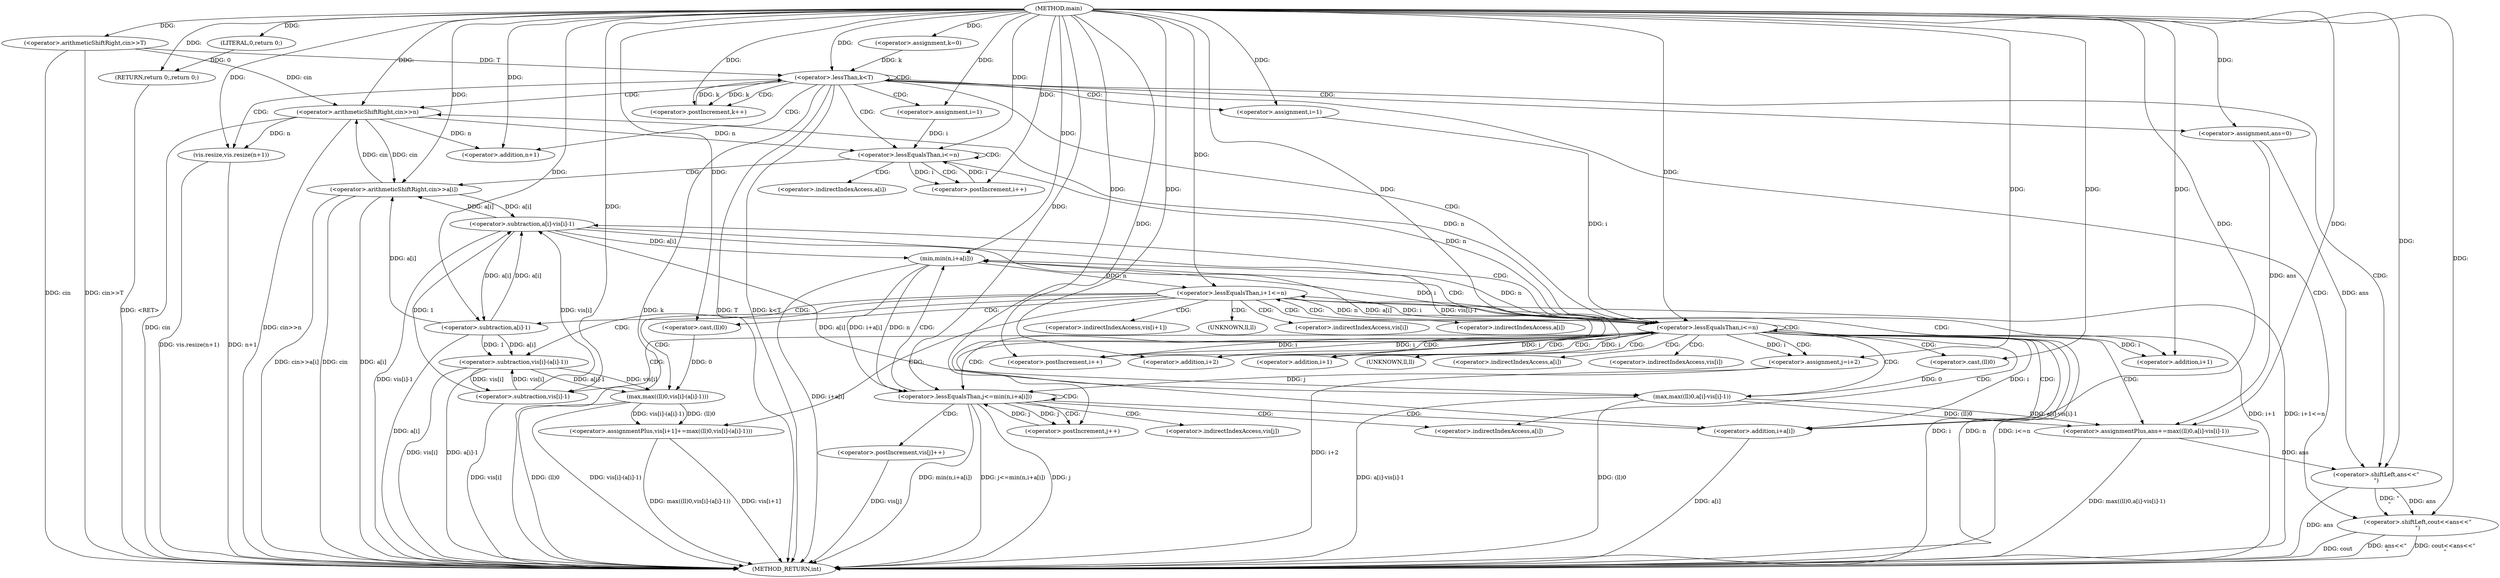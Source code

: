 digraph "main" {  
"1000101" [label = "(METHOD,main)" ]
"1000227" [label = "(METHOD_RETURN,int)" ]
"1000105" [label = "(<operator>.arithmeticShiftRight,cin>>T)" ]
"1000225" [label = "(RETURN,return 0;,return 0;)" ]
"1000109" [label = "(<operator>.assignment,k=0)" ]
"1000112" [label = "(<operator>.lessThan,k<T)" ]
"1000115" [label = "(<operator>.postIncrement,k++)" ]
"1000226" [label = "(LITERAL,0,return 0;)" ]
"1000123" [label = "(<operator>.assignment,ans=0)" ]
"1000127" [label = "(<operator>.arithmeticShiftRight,cin>>n)" ]
"1000130" [label = "(vis.resize,vis.resize(n+1))" ]
"1000220" [label = "(<operator>.shiftLeft,cout<<ans<<\"\n\")" ]
"1000135" [label = "(<operator>.assignment,i=1)" ]
"1000138" [label = "(<operator>.lessEqualsThan,i<=n)" ]
"1000141" [label = "(<operator>.postIncrement,i++)" ]
"1000143" [label = "(<operator>.arithmeticShiftRight,cin>>a[i])" ]
"1000149" [label = "(<operator>.assignment,i=1)" ]
"1000152" [label = "(<operator>.lessEqualsThan,i<=n)" ]
"1000155" [label = "(<operator>.postIncrement,i++)" ]
"1000131" [label = "(<operator>.addition,n+1)" ]
"1000158" [label = "(<operator>.assignmentPlus,ans+=max((ll)0,a[i]-vis[i]-1))" ]
"1000222" [label = "(<operator>.shiftLeft,ans<<\"\n\")" ]
"1000174" [label = "(<operator>.assignment,j=i+2)" ]
"1000179" [label = "(<operator>.lessEqualsThan,j<=min(n,i+a[i]))" ]
"1000188" [label = "(<operator>.postIncrement,j++)" ]
"1000196" [label = "(<operator>.lessEqualsThan,i+1<=n)" ]
"1000201" [label = "(<operator>.assignmentPlus,vis[i+1]+=max((ll)0,vis[i]-(a[i]-1)))" ]
"1000160" [label = "(max,max((ll)0,a[i]-vis[i]-1))" ]
"1000191" [label = "(<operator>.postIncrement,vis[j]++)" ]
"1000161" [label = "(<operator>.cast,(ll)0)" ]
"1000164" [label = "(<operator>.subtraction,a[i]-vis[i]-1)" ]
"1000176" [label = "(<operator>.addition,i+2)" ]
"1000181" [label = "(min,min(n,i+a[i]))" ]
"1000197" [label = "(<operator>.addition,i+1)" ]
"1000207" [label = "(max,max((ll)0,vis[i]-(a[i]-1)))" ]
"1000168" [label = "(<operator>.subtraction,vis[i]-1)" ]
"1000183" [label = "(<operator>.addition,i+a[i])" ]
"1000204" [label = "(<operator>.addition,i+1)" ]
"1000208" [label = "(<operator>.cast,(ll)0)" ]
"1000211" [label = "(<operator>.subtraction,vis[i]-(a[i]-1))" ]
"1000215" [label = "(<operator>.subtraction,a[i]-1)" ]
"1000145" [label = "(<operator>.indirectIndexAccess,a[i])" ]
"1000202" [label = "(<operator>.indirectIndexAccess,vis[i+1])" ]
"1000162" [label = "(UNKNOWN,ll,ll)" ]
"1000165" [label = "(<operator>.indirectIndexAccess,a[i])" ]
"1000192" [label = "(<operator>.indirectIndexAccess,vis[j])" ]
"1000169" [label = "(<operator>.indirectIndexAccess,vis[i])" ]
"1000185" [label = "(<operator>.indirectIndexAccess,a[i])" ]
"1000209" [label = "(UNKNOWN,ll,ll)" ]
"1000212" [label = "(<operator>.indirectIndexAccess,vis[i])" ]
"1000216" [label = "(<operator>.indirectIndexAccess,a[i])" ]
  "1000105" -> "1000227"  [ label = "DDG: cin"] 
  "1000105" -> "1000227"  [ label = "DDG: cin>>T"] 
  "1000112" -> "1000227"  [ label = "DDG: k"] 
  "1000112" -> "1000227"  [ label = "DDG: T"] 
  "1000112" -> "1000227"  [ label = "DDG: k<T"] 
  "1000127" -> "1000227"  [ label = "DDG: cin"] 
  "1000127" -> "1000227"  [ label = "DDG: cin>>n"] 
  "1000130" -> "1000227"  [ label = "DDG: n+1"] 
  "1000130" -> "1000227"  [ label = "DDG: vis.resize(n+1)"] 
  "1000152" -> "1000227"  [ label = "DDG: i"] 
  "1000152" -> "1000227"  [ label = "DDG: n"] 
  "1000152" -> "1000227"  [ label = "DDG: i<=n"] 
  "1000222" -> "1000227"  [ label = "DDG: ans"] 
  "1000220" -> "1000227"  [ label = "DDG: ans<<\"\n\""] 
  "1000220" -> "1000227"  [ label = "DDG: cout<<ans<<\"\n\""] 
  "1000160" -> "1000227"  [ label = "DDG: (ll)0"] 
  "1000168" -> "1000227"  [ label = "DDG: vis[i]"] 
  "1000164" -> "1000227"  [ label = "DDG: vis[i]-1"] 
  "1000160" -> "1000227"  [ label = "DDG: a[i]-vis[i]-1"] 
  "1000158" -> "1000227"  [ label = "DDG: max((ll)0,a[i]-vis[i]-1)"] 
  "1000174" -> "1000227"  [ label = "DDG: i+2"] 
  "1000179" -> "1000227"  [ label = "DDG: j"] 
  "1000183" -> "1000227"  [ label = "DDG: a[i]"] 
  "1000181" -> "1000227"  [ label = "DDG: i+a[i]"] 
  "1000179" -> "1000227"  [ label = "DDG: min(n,i+a[i])"] 
  "1000179" -> "1000227"  [ label = "DDG: j<=min(n,i+a[i])"] 
  "1000196" -> "1000227"  [ label = "DDG: i+1"] 
  "1000196" -> "1000227"  [ label = "DDG: i+1<=n"] 
  "1000201" -> "1000227"  [ label = "DDG: vis[i+1]"] 
  "1000207" -> "1000227"  [ label = "DDG: (ll)0"] 
  "1000211" -> "1000227"  [ label = "DDG: vis[i]"] 
  "1000215" -> "1000227"  [ label = "DDG: a[i]"] 
  "1000211" -> "1000227"  [ label = "DDG: a[i]-1"] 
  "1000207" -> "1000227"  [ label = "DDG: vis[i]-(a[i]-1)"] 
  "1000201" -> "1000227"  [ label = "DDG: max((ll)0,vis[i]-(a[i]-1))"] 
  "1000191" -> "1000227"  [ label = "DDG: vis[j]"] 
  "1000143" -> "1000227"  [ label = "DDG: cin"] 
  "1000143" -> "1000227"  [ label = "DDG: a[i]"] 
  "1000143" -> "1000227"  [ label = "DDG: cin>>a[i]"] 
  "1000225" -> "1000227"  [ label = "DDG: <RET>"] 
  "1000220" -> "1000227"  [ label = "DDG: cout"] 
  "1000226" -> "1000225"  [ label = "DDG: 0"] 
  "1000101" -> "1000225"  [ label = "DDG: "] 
  "1000101" -> "1000105"  [ label = "DDG: "] 
  "1000101" -> "1000109"  [ label = "DDG: "] 
  "1000101" -> "1000226"  [ label = "DDG: "] 
  "1000109" -> "1000112"  [ label = "DDG: k"] 
  "1000115" -> "1000112"  [ label = "DDG: k"] 
  "1000101" -> "1000112"  [ label = "DDG: "] 
  "1000105" -> "1000112"  [ label = "DDG: T"] 
  "1000112" -> "1000115"  [ label = "DDG: k"] 
  "1000101" -> "1000115"  [ label = "DDG: "] 
  "1000101" -> "1000123"  [ label = "DDG: "] 
  "1000105" -> "1000127"  [ label = "DDG: cin"] 
  "1000143" -> "1000127"  [ label = "DDG: cin"] 
  "1000101" -> "1000127"  [ label = "DDG: "] 
  "1000152" -> "1000127"  [ label = "DDG: n"] 
  "1000127" -> "1000130"  [ label = "DDG: n"] 
  "1000101" -> "1000130"  [ label = "DDG: "] 
  "1000101" -> "1000135"  [ label = "DDG: "] 
  "1000101" -> "1000149"  [ label = "DDG: "] 
  "1000101" -> "1000220"  [ label = "DDG: "] 
  "1000222" -> "1000220"  [ label = "DDG: ans"] 
  "1000222" -> "1000220"  [ label = "DDG: \"\n\""] 
  "1000127" -> "1000131"  [ label = "DDG: n"] 
  "1000101" -> "1000131"  [ label = "DDG: "] 
  "1000135" -> "1000138"  [ label = "DDG: i"] 
  "1000141" -> "1000138"  [ label = "DDG: i"] 
  "1000101" -> "1000138"  [ label = "DDG: "] 
  "1000127" -> "1000138"  [ label = "DDG: n"] 
  "1000138" -> "1000141"  [ label = "DDG: i"] 
  "1000101" -> "1000141"  [ label = "DDG: "] 
  "1000127" -> "1000143"  [ label = "DDG: cin"] 
  "1000101" -> "1000143"  [ label = "DDG: "] 
  "1000215" -> "1000143"  [ label = "DDG: a[i]"] 
  "1000164" -> "1000143"  [ label = "DDG: a[i]"] 
  "1000149" -> "1000152"  [ label = "DDG: i"] 
  "1000155" -> "1000152"  [ label = "DDG: i"] 
  "1000101" -> "1000152"  [ label = "DDG: "] 
  "1000138" -> "1000152"  [ label = "DDG: n"] 
  "1000196" -> "1000152"  [ label = "DDG: n"] 
  "1000101" -> "1000155"  [ label = "DDG: "] 
  "1000152" -> "1000155"  [ label = "DDG: i"] 
  "1000160" -> "1000158"  [ label = "DDG: (ll)0"] 
  "1000160" -> "1000158"  [ label = "DDG: a[i]-vis[i]-1"] 
  "1000123" -> "1000222"  [ label = "DDG: ans"] 
  "1000158" -> "1000222"  [ label = "DDG: ans"] 
  "1000101" -> "1000222"  [ label = "DDG: "] 
  "1000123" -> "1000158"  [ label = "DDG: ans"] 
  "1000101" -> "1000158"  [ label = "DDG: "] 
  "1000101" -> "1000174"  [ label = "DDG: "] 
  "1000152" -> "1000174"  [ label = "DDG: i"] 
  "1000207" -> "1000201"  [ label = "DDG: (ll)0"] 
  "1000207" -> "1000201"  [ label = "DDG: vis[i]-(a[i]-1)"] 
  "1000161" -> "1000160"  [ label = "DDG: 0"] 
  "1000164" -> "1000160"  [ label = "DDG: vis[i]-1"] 
  "1000164" -> "1000160"  [ label = "DDG: a[i]"] 
  "1000174" -> "1000179"  [ label = "DDG: j"] 
  "1000188" -> "1000179"  [ label = "DDG: j"] 
  "1000101" -> "1000179"  [ label = "DDG: "] 
  "1000181" -> "1000179"  [ label = "DDG: n"] 
  "1000181" -> "1000179"  [ label = "DDG: i+a[i]"] 
  "1000179" -> "1000188"  [ label = "DDG: j"] 
  "1000101" -> "1000188"  [ label = "DDG: "] 
  "1000101" -> "1000196"  [ label = "DDG: "] 
  "1000152" -> "1000196"  [ label = "DDG: i"] 
  "1000181" -> "1000196"  [ label = "DDG: n"] 
  "1000101" -> "1000161"  [ label = "DDG: "] 
  "1000215" -> "1000164"  [ label = "DDG: a[i]"] 
  "1000143" -> "1000164"  [ label = "DDG: a[i]"] 
  "1000168" -> "1000164"  [ label = "DDG: 1"] 
  "1000168" -> "1000164"  [ label = "DDG: vis[i]"] 
  "1000152" -> "1000176"  [ label = "DDG: i"] 
  "1000101" -> "1000176"  [ label = "DDG: "] 
  "1000152" -> "1000181"  [ label = "DDG: n"] 
  "1000101" -> "1000181"  [ label = "DDG: "] 
  "1000152" -> "1000181"  [ label = "DDG: i"] 
  "1000164" -> "1000181"  [ label = "DDG: a[i]"] 
  "1000101" -> "1000197"  [ label = "DDG: "] 
  "1000152" -> "1000197"  [ label = "DDG: i"] 
  "1000208" -> "1000207"  [ label = "DDG: 0"] 
  "1000211" -> "1000207"  [ label = "DDG: a[i]-1"] 
  "1000211" -> "1000207"  [ label = "DDG: vis[i]"] 
  "1000211" -> "1000168"  [ label = "DDG: vis[i]"] 
  "1000101" -> "1000168"  [ label = "DDG: "] 
  "1000101" -> "1000183"  [ label = "DDG: "] 
  "1000152" -> "1000183"  [ label = "DDG: i"] 
  "1000164" -> "1000183"  [ label = "DDG: a[i]"] 
  "1000101" -> "1000204"  [ label = "DDG: "] 
  "1000152" -> "1000204"  [ label = "DDG: i"] 
  "1000101" -> "1000208"  [ label = "DDG: "] 
  "1000168" -> "1000211"  [ label = "DDG: vis[i]"] 
  "1000215" -> "1000211"  [ label = "DDG: a[i]"] 
  "1000215" -> "1000211"  [ label = "DDG: 1"] 
  "1000164" -> "1000215"  [ label = "DDG: a[i]"] 
  "1000101" -> "1000215"  [ label = "DDG: "] 
  "1000112" -> "1000127"  [ label = "CDG: "] 
  "1000112" -> "1000149"  [ label = "CDG: "] 
  "1000112" -> "1000112"  [ label = "CDG: "] 
  "1000112" -> "1000222"  [ label = "CDG: "] 
  "1000112" -> "1000220"  [ label = "CDG: "] 
  "1000112" -> "1000123"  [ label = "CDG: "] 
  "1000112" -> "1000130"  [ label = "CDG: "] 
  "1000112" -> "1000138"  [ label = "CDG: "] 
  "1000112" -> "1000152"  [ label = "CDG: "] 
  "1000112" -> "1000135"  [ label = "CDG: "] 
  "1000112" -> "1000131"  [ label = "CDG: "] 
  "1000112" -> "1000115"  [ label = "CDG: "] 
  "1000138" -> "1000141"  [ label = "CDG: "] 
  "1000138" -> "1000145"  [ label = "CDG: "] 
  "1000138" -> "1000138"  [ label = "CDG: "] 
  "1000138" -> "1000143"  [ label = "CDG: "] 
  "1000152" -> "1000164"  [ label = "CDG: "] 
  "1000152" -> "1000174"  [ label = "CDG: "] 
  "1000152" -> "1000161"  [ label = "CDG: "] 
  "1000152" -> "1000197"  [ label = "CDG: "] 
  "1000152" -> "1000183"  [ label = "CDG: "] 
  "1000152" -> "1000165"  [ label = "CDG: "] 
  "1000152" -> "1000160"  [ label = "CDG: "] 
  "1000152" -> "1000179"  [ label = "CDG: "] 
  "1000152" -> "1000176"  [ label = "CDG: "] 
  "1000152" -> "1000185"  [ label = "CDG: "] 
  "1000152" -> "1000152"  [ label = "CDG: "] 
  "1000152" -> "1000169"  [ label = "CDG: "] 
  "1000152" -> "1000196"  [ label = "CDG: "] 
  "1000152" -> "1000168"  [ label = "CDG: "] 
  "1000152" -> "1000158"  [ label = "CDG: "] 
  "1000152" -> "1000155"  [ label = "CDG: "] 
  "1000152" -> "1000162"  [ label = "CDG: "] 
  "1000152" -> "1000181"  [ label = "CDG: "] 
  "1000179" -> "1000191"  [ label = "CDG: "] 
  "1000179" -> "1000183"  [ label = "CDG: "] 
  "1000179" -> "1000188"  [ label = "CDG: "] 
  "1000179" -> "1000179"  [ label = "CDG: "] 
  "1000179" -> "1000192"  [ label = "CDG: "] 
  "1000179" -> "1000185"  [ label = "CDG: "] 
  "1000179" -> "1000181"  [ label = "CDG: "] 
  "1000196" -> "1000211"  [ label = "CDG: "] 
  "1000196" -> "1000208"  [ label = "CDG: "] 
  "1000196" -> "1000216"  [ label = "CDG: "] 
  "1000196" -> "1000204"  [ label = "CDG: "] 
  "1000196" -> "1000201"  [ label = "CDG: "] 
  "1000196" -> "1000212"  [ label = "CDG: "] 
  "1000196" -> "1000215"  [ label = "CDG: "] 
  "1000196" -> "1000207"  [ label = "CDG: "] 
  "1000196" -> "1000202"  [ label = "CDG: "] 
  "1000196" -> "1000209"  [ label = "CDG: "] 
}

